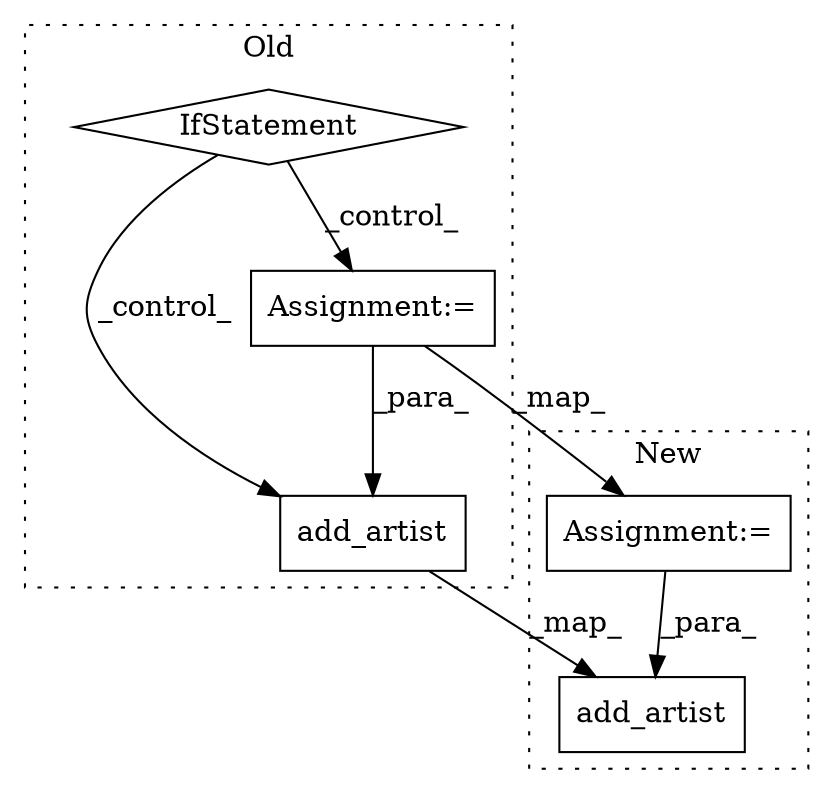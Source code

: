 digraph G {
subgraph cluster0 {
1 [label="add_artist" a="32" s="896,917" l="11,1" shape="box"];
3 [label="Assignment:=" a="7" s="721" l="1" shape="box"];
5 [label="IfStatement" a="25" s="538,564" l="4,2" shape="diamond"];
label = "Old";
style="dotted";
}
subgraph cluster1 {
2 [label="add_artist" a="32" s="883,904" l="11,1" shape="box"];
4 [label="Assignment:=" a="7" s="716" l="1" shape="box"];
label = "New";
style="dotted";
}
1 -> 2 [label="_map_"];
3 -> 1 [label="_para_"];
3 -> 4 [label="_map_"];
4 -> 2 [label="_para_"];
5 -> 1 [label="_control_"];
5 -> 3 [label="_control_"];
}